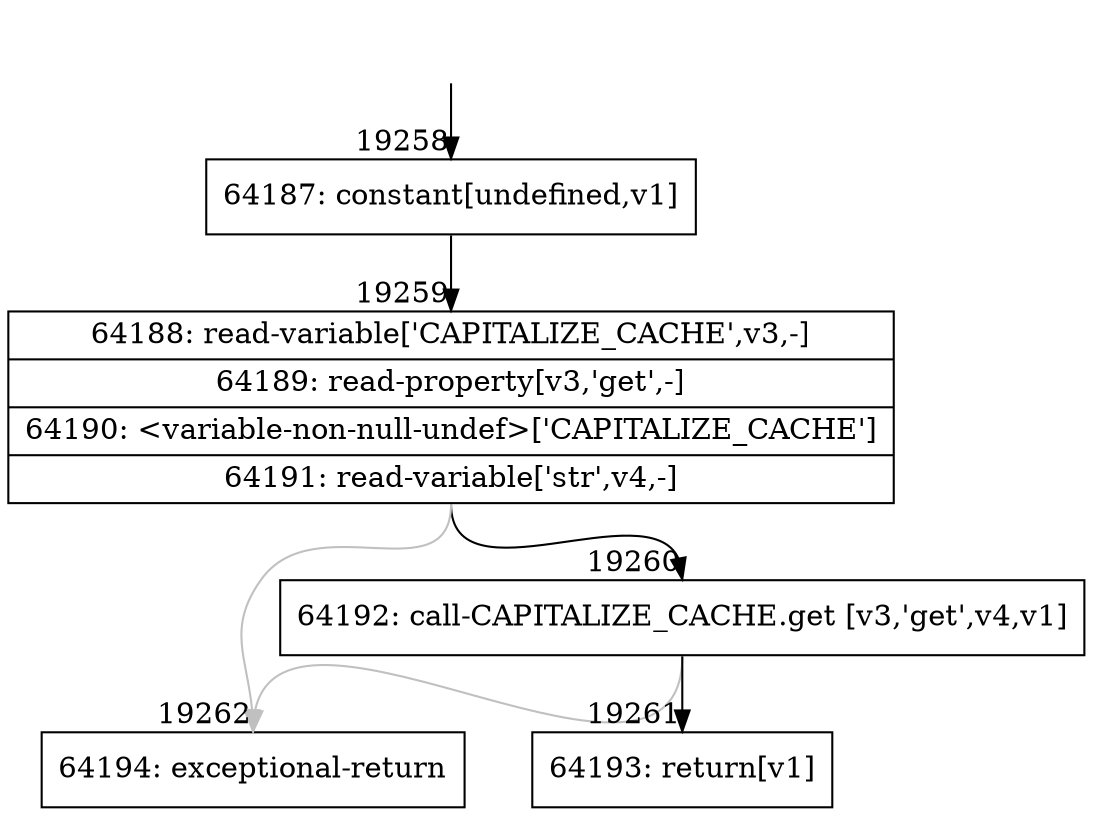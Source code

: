 digraph {
rankdir="TD"
BB_entry1659[shape=none,label=""];
BB_entry1659 -> BB19258 [tailport=s, headport=n, headlabel="    19258"]
BB19258 [shape=record label="{64187: constant[undefined,v1]}" ] 
BB19258 -> BB19259 [tailport=s, headport=n, headlabel="      19259"]
BB19259 [shape=record label="{64188: read-variable['CAPITALIZE_CACHE',v3,-]|64189: read-property[v3,'get',-]|64190: \<variable-non-null-undef\>['CAPITALIZE_CACHE']|64191: read-variable['str',v4,-]}" ] 
BB19259 -> BB19260 [tailport=s, headport=n, headlabel="      19260"]
BB19259 -> BB19262 [tailport=s, headport=n, color=gray, headlabel="      19262"]
BB19260 [shape=record label="{64192: call-CAPITALIZE_CACHE.get [v3,'get',v4,v1]}" ] 
BB19260 -> BB19261 [tailport=s, headport=n, headlabel="      19261"]
BB19260 -> BB19262 [tailport=s, headport=n, color=gray]
BB19261 [shape=record label="{64193: return[v1]}" ] 
BB19262 [shape=record label="{64194: exceptional-return}" ] 
//#$~ 35931
}
